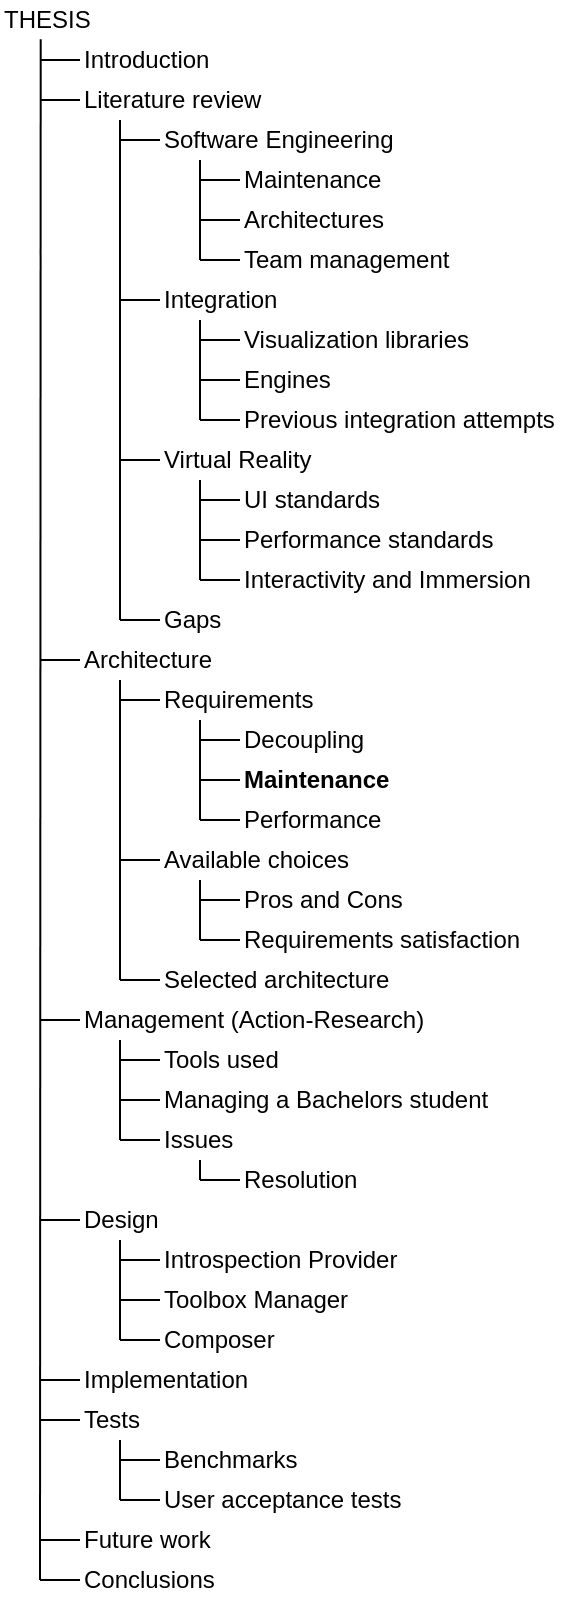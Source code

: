 <mxfile version="14.5.1" type="device"><diagram id="ahG41GufxQBeRk48SPnx" name="Page-1"><mxGraphModel dx="1292" dy="746" grid="1" gridSize="10" guides="1" tooltips="1" connect="1" arrows="1" fold="1" page="1" pageScale="1" pageWidth="850" pageHeight="1100" math="0" shadow="0"><root><mxCell id="0"/><mxCell id="1" parent="0"/><mxCell id="CokTXjxzuJ4iFSZao7Tg-1" value="THESIS" style="text;html=1;strokeColor=none;fillColor=none;align=left;verticalAlign=middle;whiteSpace=wrap;rounded=0;" parent="1" vertex="1"><mxGeometry x="280" y="100" width="50" height="20" as="geometry"/></mxCell><mxCell id="CokTXjxzuJ4iFSZao7Tg-2" value="" style="endArrow=none;html=1;entryX=0.407;entryY=0.983;entryDx=0;entryDy=0;entryPerimeter=0;" parent="1" target="CokTXjxzuJ4iFSZao7Tg-1" edge="1"><mxGeometry width="50" height="50" relative="1" as="geometry"><mxPoint x="300" y="890" as="sourcePoint"/><mxPoint x="450" y="240" as="targetPoint"/></mxGeometry></mxCell><mxCell id="CokTXjxzuJ4iFSZao7Tg-3" value="Introduction" style="text;html=1;strokeColor=none;fillColor=none;align=left;verticalAlign=middle;whiteSpace=wrap;rounded=0;" parent="1" vertex="1"><mxGeometry x="320" y="120" width="70" height="20" as="geometry"/></mxCell><mxCell id="CokTXjxzuJ4iFSZao7Tg-5" value="" style="endArrow=none;html=1;entryX=0;entryY=0.5;entryDx=0;entryDy=0;" parent="1" target="CokTXjxzuJ4iFSZao7Tg-3" edge="1"><mxGeometry width="50" height="50" relative="1" as="geometry"><mxPoint x="300" y="130" as="sourcePoint"/><mxPoint x="380" y="230" as="targetPoint"/></mxGeometry></mxCell><mxCell id="CokTXjxzuJ4iFSZao7Tg-7" value="Literature review" style="text;html=1;strokeColor=none;fillColor=none;align=left;verticalAlign=middle;whiteSpace=wrap;rounded=0;" parent="1" vertex="1"><mxGeometry x="320" y="140" width="100" height="20" as="geometry"/></mxCell><mxCell id="CokTXjxzuJ4iFSZao7Tg-8" value="" style="endArrow=none;html=1;entryX=0;entryY=0.5;entryDx=0;entryDy=0;" parent="1" target="CokTXjxzuJ4iFSZao7Tg-7" edge="1"><mxGeometry width="50" height="50" relative="1" as="geometry"><mxPoint x="300" y="150" as="sourcePoint"/><mxPoint x="330" y="140" as="targetPoint"/></mxGeometry></mxCell><mxCell id="CokTXjxzuJ4iFSZao7Tg-9" value="Software Engineering" style="text;html=1;strokeColor=none;fillColor=none;align=left;verticalAlign=middle;whiteSpace=wrap;rounded=0;" parent="1" vertex="1"><mxGeometry x="360" y="160" width="120" height="20" as="geometry"/></mxCell><mxCell id="CokTXjxzuJ4iFSZao7Tg-10" value="" style="endArrow=none;html=1;" parent="1" edge="1"><mxGeometry width="50" height="50" relative="1" as="geometry"><mxPoint x="340" y="160" as="sourcePoint"/><mxPoint x="340" y="410" as="targetPoint"/></mxGeometry></mxCell><mxCell id="CokTXjxzuJ4iFSZao7Tg-11" value="" style="endArrow=none;html=1;entryX=0;entryY=0.5;entryDx=0;entryDy=0;" parent="1" target="CokTXjxzuJ4iFSZao7Tg-9" edge="1"><mxGeometry width="50" height="50" relative="1" as="geometry"><mxPoint x="340" y="170" as="sourcePoint"/><mxPoint x="330" y="160" as="targetPoint"/></mxGeometry></mxCell><mxCell id="CokTXjxzuJ4iFSZao7Tg-12" value="Maintenance" style="text;html=1;strokeColor=none;fillColor=none;align=left;verticalAlign=middle;whiteSpace=wrap;rounded=0;" parent="1" vertex="1"><mxGeometry x="400" y="180" width="80" height="20" as="geometry"/></mxCell><mxCell id="CokTXjxzuJ4iFSZao7Tg-13" value="" style="endArrow=none;html=1;" parent="1" edge="1"><mxGeometry width="50" height="50" relative="1" as="geometry"><mxPoint x="380" y="180" as="sourcePoint"/><mxPoint x="380" y="230" as="targetPoint"/></mxGeometry></mxCell><mxCell id="CokTXjxzuJ4iFSZao7Tg-14" value="" style="endArrow=none;html=1;entryX=0;entryY=0.5;entryDx=0;entryDy=0;" parent="1" target="CokTXjxzuJ4iFSZao7Tg-12" edge="1"><mxGeometry width="50" height="50" relative="1" as="geometry"><mxPoint x="380" y="190" as="sourcePoint"/><mxPoint x="370" y="180" as="targetPoint"/></mxGeometry></mxCell><mxCell id="CokTXjxzuJ4iFSZao7Tg-15" value="Architectures" style="text;html=1;strokeColor=none;fillColor=none;align=left;verticalAlign=middle;whiteSpace=wrap;rounded=0;" parent="1" vertex="1"><mxGeometry x="400" y="200" width="110" height="20" as="geometry"/></mxCell><mxCell id="CokTXjxzuJ4iFSZao7Tg-16" value="" style="endArrow=none;html=1;entryX=0;entryY=0.5;entryDx=0;entryDy=0;" parent="1" target="CokTXjxzuJ4iFSZao7Tg-15" edge="1"><mxGeometry width="50" height="50" relative="1" as="geometry"><mxPoint x="380" y="210" as="sourcePoint"/><mxPoint x="410" y="200" as="targetPoint"/></mxGeometry></mxCell><mxCell id="CokTXjxzuJ4iFSZao7Tg-17" value="Team management" style="text;html=1;strokeColor=none;fillColor=none;align=left;verticalAlign=middle;whiteSpace=wrap;rounded=0;labelPosition=center;verticalLabelPosition=middle;horizontal=1;" parent="1" vertex="1"><mxGeometry x="400" y="220" width="110" height="20" as="geometry"/></mxCell><mxCell id="CokTXjxzuJ4iFSZao7Tg-18" value="" style="endArrow=none;html=1;entryX=0;entryY=0.5;entryDx=0;entryDy=0;" parent="1" target="CokTXjxzuJ4iFSZao7Tg-17" edge="1"><mxGeometry width="50" height="50" relative="1" as="geometry"><mxPoint x="380" y="230" as="sourcePoint"/><mxPoint x="410" y="220" as="targetPoint"/></mxGeometry></mxCell><mxCell id="CokTXjxzuJ4iFSZao7Tg-19" value="Integration" style="text;html=1;strokeColor=none;fillColor=none;align=left;verticalAlign=middle;whiteSpace=wrap;rounded=0;" parent="1" vertex="1"><mxGeometry x="360" y="240" width="120" height="20" as="geometry"/></mxCell><mxCell id="CokTXjxzuJ4iFSZao7Tg-20" value="" style="endArrow=none;html=1;entryX=0;entryY=0.5;entryDx=0;entryDy=0;" parent="1" target="CokTXjxzuJ4iFSZao7Tg-19" edge="1"><mxGeometry width="50" height="50" relative="1" as="geometry"><mxPoint x="340" y="250" as="sourcePoint"/><mxPoint x="370" y="180" as="targetPoint"/></mxGeometry></mxCell><mxCell id="CokTXjxzuJ4iFSZao7Tg-21" value="Visualization libraries" style="text;html=1;strokeColor=none;fillColor=none;align=left;verticalAlign=middle;whiteSpace=wrap;rounded=0;" parent="1" vertex="1"><mxGeometry x="400" y="260" width="120" height="20" as="geometry"/></mxCell><mxCell id="CokTXjxzuJ4iFSZao7Tg-22" value="" style="endArrow=none;html=1;" parent="1" edge="1"><mxGeometry width="50" height="50" relative="1" as="geometry"><mxPoint x="380" y="260" as="sourcePoint"/><mxPoint x="380" y="310" as="targetPoint"/></mxGeometry></mxCell><mxCell id="CokTXjxzuJ4iFSZao7Tg-23" value="" style="endArrow=none;html=1;entryX=0;entryY=0.5;entryDx=0;entryDy=0;" parent="1" target="CokTXjxzuJ4iFSZao7Tg-21" edge="1"><mxGeometry width="50" height="50" relative="1" as="geometry"><mxPoint x="380" y="270" as="sourcePoint"/><mxPoint x="410" y="200" as="targetPoint"/></mxGeometry></mxCell><mxCell id="CokTXjxzuJ4iFSZao7Tg-24" value="Engines" style="text;html=1;strokeColor=none;fillColor=none;align=left;verticalAlign=middle;whiteSpace=wrap;rounded=0;" parent="1" vertex="1"><mxGeometry x="400" y="280" width="120" height="20" as="geometry"/></mxCell><mxCell id="CokTXjxzuJ4iFSZao7Tg-25" value="" style="endArrow=none;html=1;entryX=0;entryY=0.5;entryDx=0;entryDy=0;" parent="1" target="CokTXjxzuJ4iFSZao7Tg-24" edge="1"><mxGeometry width="50" height="50" relative="1" as="geometry"><mxPoint x="380" y="290" as="sourcePoint"/><mxPoint x="410" y="280" as="targetPoint"/></mxGeometry></mxCell><mxCell id="CokTXjxzuJ4iFSZao7Tg-26" value="Previous integration attempts" style="text;html=1;strokeColor=none;fillColor=none;align=left;verticalAlign=middle;whiteSpace=wrap;rounded=0;" parent="1" vertex="1"><mxGeometry x="400" y="300" width="160" height="20" as="geometry"/></mxCell><mxCell id="CokTXjxzuJ4iFSZao7Tg-27" value="" style="endArrow=none;html=1;entryX=0;entryY=0.5;entryDx=0;entryDy=0;" parent="1" target="CokTXjxzuJ4iFSZao7Tg-26" edge="1"><mxGeometry width="50" height="50" relative="1" as="geometry"><mxPoint x="380" y="310" as="sourcePoint"/><mxPoint x="410" y="300" as="targetPoint"/></mxGeometry></mxCell><mxCell id="CokTXjxzuJ4iFSZao7Tg-28" value="Virtual Reality" style="text;html=1;strokeColor=none;fillColor=none;align=left;verticalAlign=middle;whiteSpace=wrap;rounded=0;" parent="1" vertex="1"><mxGeometry x="360" y="320" width="120" height="20" as="geometry"/></mxCell><mxCell id="CokTXjxzuJ4iFSZao7Tg-29" value="" style="endArrow=none;html=1;entryX=0;entryY=0.5;entryDx=0;entryDy=0;" parent="1" edge="1"><mxGeometry width="50" height="50" relative="1" as="geometry"><mxPoint x="340" y="330" as="sourcePoint"/><mxPoint x="360" y="330" as="targetPoint"/></mxGeometry></mxCell><mxCell id="CokTXjxzuJ4iFSZao7Tg-30" value="" style="endArrow=none;html=1;" parent="1" edge="1"><mxGeometry width="50" height="50" relative="1" as="geometry"><mxPoint x="380" y="340" as="sourcePoint"/><mxPoint x="380" y="390" as="targetPoint"/></mxGeometry></mxCell><mxCell id="CokTXjxzuJ4iFSZao7Tg-31" value="" style="endArrow=none;html=1;" parent="1" edge="1"><mxGeometry width="50" height="50" relative="1" as="geometry"><mxPoint x="380" y="350" as="sourcePoint"/><mxPoint x="400" y="350" as="targetPoint"/></mxGeometry></mxCell><mxCell id="CokTXjxzuJ4iFSZao7Tg-32" value="UI standards" style="text;html=1;strokeColor=none;fillColor=none;align=left;verticalAlign=middle;whiteSpace=wrap;rounded=0;" parent="1" vertex="1"><mxGeometry x="400" y="340" width="120" height="20" as="geometry"/></mxCell><mxCell id="CokTXjxzuJ4iFSZao7Tg-33" value="Performance standards" style="text;html=1;strokeColor=none;fillColor=none;align=left;verticalAlign=middle;whiteSpace=wrap;rounded=0;" parent="1" vertex="1"><mxGeometry x="400" y="360" width="160" height="20" as="geometry"/></mxCell><mxCell id="CokTXjxzuJ4iFSZao7Tg-34" value="" style="endArrow=none;html=1;entryX=0;entryY=0.5;entryDx=0;entryDy=0;" parent="1" target="CokTXjxzuJ4iFSZao7Tg-33" edge="1"><mxGeometry width="50" height="50" relative="1" as="geometry"><mxPoint x="380" y="370" as="sourcePoint"/><mxPoint x="410" y="360" as="targetPoint"/></mxGeometry></mxCell><mxCell id="CokTXjxzuJ4iFSZao7Tg-36" value="Interactivity and Immersion" style="text;html=1;strokeColor=none;fillColor=none;align=left;verticalAlign=middle;whiteSpace=wrap;rounded=0;" parent="1" vertex="1"><mxGeometry x="400" y="380" width="150" height="20" as="geometry"/></mxCell><mxCell id="CokTXjxzuJ4iFSZao7Tg-39" value="" style="endArrow=none;html=1;entryX=0;entryY=0.5;entryDx=0;entryDy=0;" parent="1" target="CokTXjxzuJ4iFSZao7Tg-36" edge="1"><mxGeometry width="50" height="50" relative="1" as="geometry"><mxPoint x="380" y="390" as="sourcePoint"/><mxPoint x="410" y="380" as="targetPoint"/></mxGeometry></mxCell><mxCell id="D69YvOQ4v0eTggxA56Pe-1" value="Architecture" style="text;html=1;strokeColor=none;fillColor=none;align=left;verticalAlign=middle;whiteSpace=wrap;rounded=0;" parent="1" vertex="1"><mxGeometry x="320" y="420" width="70" height="20" as="geometry"/></mxCell><mxCell id="D69YvOQ4v0eTggxA56Pe-2" value="" style="endArrow=none;html=1;entryX=0;entryY=0.5;entryDx=0;entryDy=0;" parent="1" target="D69YvOQ4v0eTggxA56Pe-1" edge="1"><mxGeometry width="50" height="50" relative="1" as="geometry"><mxPoint x="300" y="430" as="sourcePoint"/><mxPoint x="330" y="180" as="targetPoint"/></mxGeometry></mxCell><mxCell id="D69YvOQ4v0eTggxA56Pe-3" value="" style="endArrow=none;html=1;" parent="1" edge="1"><mxGeometry width="50" height="50" relative="1" as="geometry"><mxPoint x="340" y="440" as="sourcePoint"/><mxPoint x="340" y="590" as="targetPoint"/></mxGeometry></mxCell><mxCell id="D69YvOQ4v0eTggxA56Pe-4" value="Requirements" style="text;html=1;strokeColor=none;fillColor=none;align=left;verticalAlign=middle;whiteSpace=wrap;rounded=0;" parent="1" vertex="1"><mxGeometry x="360" y="440" width="120" height="20" as="geometry"/></mxCell><mxCell id="D69YvOQ4v0eTggxA56Pe-5" value="" style="endArrow=none;html=1;entryX=0;entryY=0.5;entryDx=0;entryDy=0;" parent="1" target="D69YvOQ4v0eTggxA56Pe-4" edge="1"><mxGeometry width="50" height="50" relative="1" as="geometry"><mxPoint x="340" y="450" as="sourcePoint"/><mxPoint x="330" y="440" as="targetPoint"/></mxGeometry></mxCell><mxCell id="D69YvOQ4v0eTggxA56Pe-6" value="" style="endArrow=none;html=1;" parent="1" edge="1"><mxGeometry width="50" height="50" relative="1" as="geometry"><mxPoint x="380" y="460" as="sourcePoint"/><mxPoint x="380" y="510" as="targetPoint"/></mxGeometry></mxCell><mxCell id="D69YvOQ4v0eTggxA56Pe-7" value="" style="endArrow=none;html=1;" parent="1" edge="1"><mxGeometry width="50" height="50" relative="1" as="geometry"><mxPoint x="380" y="470" as="sourcePoint"/><mxPoint x="400" y="470" as="targetPoint"/></mxGeometry></mxCell><mxCell id="D69YvOQ4v0eTggxA56Pe-8" value="Decoupling" style="text;html=1;strokeColor=none;fillColor=none;align=left;verticalAlign=middle;whiteSpace=wrap;rounded=0;" parent="1" vertex="1"><mxGeometry x="400" y="460" width="120" height="20" as="geometry"/></mxCell><mxCell id="D69YvOQ4v0eTggxA56Pe-9" value="" style="endArrow=none;html=1;" parent="1" edge="1"><mxGeometry width="50" height="50" relative="1" as="geometry"><mxPoint x="380" y="490" as="sourcePoint"/><mxPoint x="400" y="490" as="targetPoint"/></mxGeometry></mxCell><mxCell id="D69YvOQ4v0eTggxA56Pe-10" value="&lt;b&gt;Maintenance&lt;/b&gt;" style="text;html=1;strokeColor=none;fillColor=none;align=left;verticalAlign=middle;whiteSpace=wrap;rounded=0;" parent="1" vertex="1"><mxGeometry x="400" y="480" width="120" height="20" as="geometry"/></mxCell><mxCell id="D69YvOQ4v0eTggxA56Pe-11" value="Performance" style="text;html=1;strokeColor=none;fillColor=none;align=left;verticalAlign=middle;whiteSpace=wrap;rounded=0;" parent="1" vertex="1"><mxGeometry x="400" y="500" width="120" height="20" as="geometry"/></mxCell><mxCell id="D69YvOQ4v0eTggxA56Pe-12" value="" style="endArrow=none;html=1;entryX=0;entryY=0.5;entryDx=0;entryDy=0;" parent="1" target="D69YvOQ4v0eTggxA56Pe-11" edge="1"><mxGeometry width="50" height="50" relative="1" as="geometry"><mxPoint x="380" y="510" as="sourcePoint"/><mxPoint x="410" y="500" as="targetPoint"/></mxGeometry></mxCell><mxCell id="D69YvOQ4v0eTggxA56Pe-13" value="Available choices" style="text;html=1;strokeColor=none;fillColor=none;align=left;verticalAlign=middle;whiteSpace=wrap;rounded=0;" parent="1" vertex="1"><mxGeometry x="360" y="520" width="120" height="20" as="geometry"/></mxCell><mxCell id="D69YvOQ4v0eTggxA56Pe-14" value="" style="endArrow=none;html=1;entryX=0;entryY=0.5;entryDx=0;entryDy=0;" parent="1" target="D69YvOQ4v0eTggxA56Pe-13" edge="1"><mxGeometry width="50" height="50" relative="1" as="geometry"><mxPoint x="340" y="530" as="sourcePoint"/><mxPoint x="370" y="460" as="targetPoint"/></mxGeometry></mxCell><mxCell id="D69YvOQ4v0eTggxA56Pe-15" value="" style="endArrow=none;html=1;" parent="1" edge="1"><mxGeometry width="50" height="50" relative="1" as="geometry"><mxPoint x="380" y="540" as="sourcePoint"/><mxPoint x="380" y="570" as="targetPoint"/></mxGeometry></mxCell><mxCell id="D69YvOQ4v0eTggxA56Pe-16" value="Pros and Cons" style="text;html=1;strokeColor=none;fillColor=none;align=left;verticalAlign=middle;whiteSpace=wrap;rounded=0;" parent="1" vertex="1"><mxGeometry x="400" y="540" width="120" height="20" as="geometry"/></mxCell><mxCell id="D69YvOQ4v0eTggxA56Pe-17" value="Requirements satisfaction" style="text;html=1;strokeColor=none;fillColor=none;align=left;verticalAlign=middle;whiteSpace=wrap;rounded=0;" parent="1" vertex="1"><mxGeometry x="400" y="560" width="150" height="20" as="geometry"/></mxCell><mxCell id="D69YvOQ4v0eTggxA56Pe-18" value="" style="endArrow=none;html=1;entryX=0;entryY=0.5;entryDx=0;entryDy=0;" parent="1" target="D69YvOQ4v0eTggxA56Pe-16" edge="1"><mxGeometry width="50" height="50" relative="1" as="geometry"><mxPoint x="380" y="550" as="sourcePoint"/><mxPoint x="410" y="480" as="targetPoint"/></mxGeometry></mxCell><mxCell id="D69YvOQ4v0eTggxA56Pe-19" value="" style="endArrow=none;html=1;entryX=0;entryY=0.5;entryDx=0;entryDy=0;" parent="1" target="D69YvOQ4v0eTggxA56Pe-17" edge="1"><mxGeometry width="50" height="50" relative="1" as="geometry"><mxPoint x="380" y="570" as="sourcePoint"/><mxPoint x="410" y="560" as="targetPoint"/></mxGeometry></mxCell><mxCell id="D69YvOQ4v0eTggxA56Pe-20" value="Selected architecture" style="text;html=1;strokeColor=none;fillColor=none;align=left;verticalAlign=middle;whiteSpace=wrap;rounded=0;" parent="1" vertex="1"><mxGeometry x="360" y="580" width="120" height="20" as="geometry"/></mxCell><mxCell id="D69YvOQ4v0eTggxA56Pe-21" value="" style="endArrow=none;html=1;entryX=0;entryY=0.5;entryDx=0;entryDy=0;" parent="1" target="D69YvOQ4v0eTggxA56Pe-20" edge="1"><mxGeometry width="50" height="50" relative="1" as="geometry"><mxPoint x="340" y="590" as="sourcePoint"/><mxPoint x="370" y="540" as="targetPoint"/></mxGeometry></mxCell><mxCell id="D69YvOQ4v0eTggxA56Pe-22" value="Management (Action-Research)" style="text;html=1;strokeColor=none;fillColor=none;align=left;verticalAlign=middle;whiteSpace=wrap;rounded=0;" parent="1" vertex="1"><mxGeometry x="320" y="600" width="180" height="20" as="geometry"/></mxCell><mxCell id="D69YvOQ4v0eTggxA56Pe-23" value="" style="endArrow=none;html=1;entryX=0;entryY=0.5;entryDx=0;entryDy=0;" parent="1" target="D69YvOQ4v0eTggxA56Pe-22" edge="1"><mxGeometry width="50" height="50" relative="1" as="geometry"><mxPoint x="300" y="610" as="sourcePoint"/><mxPoint x="330" y="440" as="targetPoint"/></mxGeometry></mxCell><mxCell id="D69YvOQ4v0eTggxA56Pe-24" value="Tools used" style="text;html=1;strokeColor=none;fillColor=none;align=left;verticalAlign=middle;whiteSpace=wrap;rounded=0;" parent="1" vertex="1"><mxGeometry x="360" y="620" width="120" height="20" as="geometry"/></mxCell><mxCell id="D69YvOQ4v0eTggxA56Pe-25" value="Managing a Bachelors student" style="text;html=1;strokeColor=none;fillColor=none;align=left;verticalAlign=middle;whiteSpace=wrap;rounded=0;" parent="1" vertex="1"><mxGeometry x="360" y="640" width="170" height="20" as="geometry"/></mxCell><mxCell id="D69YvOQ4v0eTggxA56Pe-26" value="Issues" style="text;html=1;strokeColor=none;fillColor=none;align=left;verticalAlign=middle;whiteSpace=wrap;rounded=0;" parent="1" vertex="1"><mxGeometry x="360" y="660" width="120" height="20" as="geometry"/></mxCell><mxCell id="D69YvOQ4v0eTggxA56Pe-27" value="" style="endArrow=none;html=1;" parent="1" edge="1"><mxGeometry width="50" height="50" relative="1" as="geometry"><mxPoint x="340" y="620" as="sourcePoint"/><mxPoint x="340" y="670" as="targetPoint"/></mxGeometry></mxCell><mxCell id="D69YvOQ4v0eTggxA56Pe-28" value="" style="endArrow=none;html=1;entryX=0;entryY=0.5;entryDx=0;entryDy=0;" parent="1" target="D69YvOQ4v0eTggxA56Pe-24" edge="1"><mxGeometry width="50" height="50" relative="1" as="geometry"><mxPoint x="340" y="630" as="sourcePoint"/><mxPoint x="410" y="480" as="targetPoint"/></mxGeometry></mxCell><mxCell id="D69YvOQ4v0eTggxA56Pe-29" value="" style="endArrow=none;html=1;entryX=0;entryY=0.5;entryDx=0;entryDy=0;" parent="1" target="D69YvOQ4v0eTggxA56Pe-25" edge="1"><mxGeometry width="50" height="50" relative="1" as="geometry"><mxPoint x="340" y="650" as="sourcePoint"/><mxPoint x="370" y="640" as="targetPoint"/></mxGeometry></mxCell><mxCell id="D69YvOQ4v0eTggxA56Pe-30" value="" style="endArrow=none;html=1;entryX=0;entryY=0.5;entryDx=0;entryDy=0;" parent="1" target="D69YvOQ4v0eTggxA56Pe-26" edge="1"><mxGeometry width="50" height="50" relative="1" as="geometry"><mxPoint x="340" y="670" as="sourcePoint"/><mxPoint x="380" y="650" as="targetPoint"/></mxGeometry></mxCell><mxCell id="D69YvOQ4v0eTggxA56Pe-31" value="" style="endArrow=none;html=1;" parent="1" edge="1"><mxGeometry width="50" height="50" relative="1" as="geometry"><mxPoint x="380" y="680" as="sourcePoint"/><mxPoint x="380" y="690" as="targetPoint"/></mxGeometry></mxCell><mxCell id="D69YvOQ4v0eTggxA56Pe-32" value="" style="endArrow=none;html=1;" parent="1" edge="1"><mxGeometry width="50" height="50" relative="1" as="geometry"><mxPoint x="380" y="690" as="sourcePoint"/><mxPoint x="400" y="690" as="targetPoint"/></mxGeometry></mxCell><mxCell id="D69YvOQ4v0eTggxA56Pe-33" value="Resolution" style="text;html=1;strokeColor=none;fillColor=none;align=left;verticalAlign=middle;whiteSpace=wrap;rounded=0;" parent="1" vertex="1"><mxGeometry x="400" y="680" width="120" height="20" as="geometry"/></mxCell><mxCell id="D69YvOQ4v0eTggxA56Pe-34" value="" style="endArrow=none;html=1;" parent="1" edge="1"><mxGeometry width="50" height="50" relative="1" as="geometry"><mxPoint x="300" y="710" as="sourcePoint"/><mxPoint x="320" y="710" as="targetPoint"/></mxGeometry></mxCell><mxCell id="D69YvOQ4v0eTggxA56Pe-35" value="Design" style="text;html=1;strokeColor=none;fillColor=none;align=left;verticalAlign=middle;whiteSpace=wrap;rounded=0;" parent="1" vertex="1"><mxGeometry x="320" y="700" width="120" height="20" as="geometry"/></mxCell><mxCell id="D69YvOQ4v0eTggxA56Pe-36" value="" style="endArrow=none;html=1;" parent="1" edge="1"><mxGeometry width="50" height="50" relative="1" as="geometry"><mxPoint x="340" y="720" as="sourcePoint"/><mxPoint x="340" y="770" as="targetPoint"/></mxGeometry></mxCell><mxCell id="D69YvOQ4v0eTggxA56Pe-37" value="" style="endArrow=none;html=1;" parent="1" edge="1"><mxGeometry width="50" height="50" relative="1" as="geometry"><mxPoint x="340" y="730" as="sourcePoint"/><mxPoint x="360" y="730" as="targetPoint"/></mxGeometry></mxCell><mxCell id="D69YvOQ4v0eTggxA56Pe-38" value="Introspection Provider" style="text;html=1;strokeColor=none;fillColor=none;align=left;verticalAlign=middle;whiteSpace=wrap;rounded=0;" parent="1" vertex="1"><mxGeometry x="360" y="720" width="120" height="20" as="geometry"/></mxCell><mxCell id="D69YvOQ4v0eTggxA56Pe-39" value="" style="endArrow=none;html=1;" parent="1" edge="1"><mxGeometry width="50" height="50" relative="1" as="geometry"><mxPoint x="340" y="750" as="sourcePoint"/><mxPoint x="360" y="750" as="targetPoint"/></mxGeometry></mxCell><mxCell id="D69YvOQ4v0eTggxA56Pe-40" value="" style="endArrow=none;html=1;" parent="1" edge="1"><mxGeometry width="50" height="50" relative="1" as="geometry"><mxPoint x="340" y="770" as="sourcePoint"/><mxPoint x="360" y="770" as="targetPoint"/></mxGeometry></mxCell><mxCell id="D69YvOQ4v0eTggxA56Pe-41" value="Composer" style="text;html=1;strokeColor=none;fillColor=none;align=left;verticalAlign=middle;whiteSpace=wrap;rounded=0;" parent="1" vertex="1"><mxGeometry x="360" y="760" width="120" height="20" as="geometry"/></mxCell><mxCell id="D69YvOQ4v0eTggxA56Pe-42" value="Toolbox Manager" style="text;html=1;strokeColor=none;fillColor=none;align=left;verticalAlign=middle;whiteSpace=wrap;rounded=0;" parent="1" vertex="1"><mxGeometry x="360" y="740" width="120" height="20" as="geometry"/></mxCell><mxCell id="D69YvOQ4v0eTggxA56Pe-43" value="" style="endArrow=none;html=1;" parent="1" edge="1"><mxGeometry width="50" height="50" relative="1" as="geometry"><mxPoint x="300" y="790" as="sourcePoint"/><mxPoint x="320" y="790" as="targetPoint"/></mxGeometry></mxCell><mxCell id="D69YvOQ4v0eTggxA56Pe-44" value="Implementation" style="text;html=1;strokeColor=none;fillColor=none;align=left;verticalAlign=middle;whiteSpace=wrap;rounded=0;" parent="1" vertex="1"><mxGeometry x="320" y="780" width="120" height="20" as="geometry"/></mxCell><mxCell id="D69YvOQ4v0eTggxA56Pe-45" value="Tests" style="text;html=1;strokeColor=none;fillColor=none;align=left;verticalAlign=middle;whiteSpace=wrap;rounded=0;" parent="1" vertex="1"><mxGeometry x="320" y="800" width="120" height="20" as="geometry"/></mxCell><mxCell id="D69YvOQ4v0eTggxA56Pe-46" value="" style="endArrow=none;html=1;entryX=0;entryY=0.5;entryDx=0;entryDy=0;" parent="1" target="D69YvOQ4v0eTggxA56Pe-45" edge="1"><mxGeometry width="50" height="50" relative="1" as="geometry"><mxPoint x="300" y="810" as="sourcePoint"/><mxPoint x="330" y="800" as="targetPoint"/></mxGeometry></mxCell><mxCell id="D69YvOQ4v0eTggxA56Pe-47" value="" style="endArrow=none;html=1;" parent="1" edge="1"><mxGeometry width="50" height="50" relative="1" as="geometry"><mxPoint x="340" y="820" as="sourcePoint"/><mxPoint x="340" y="850" as="targetPoint"/></mxGeometry></mxCell><mxCell id="D69YvOQ4v0eTggxA56Pe-48" value="Benchmarks" style="text;html=1;strokeColor=none;fillColor=none;align=left;verticalAlign=middle;whiteSpace=wrap;rounded=0;" parent="1" vertex="1"><mxGeometry x="360" y="820" width="120" height="20" as="geometry"/></mxCell><mxCell id="D69YvOQ4v0eTggxA56Pe-49" value="User acceptance tests" style="text;html=1;strokeColor=none;fillColor=none;align=left;verticalAlign=middle;whiteSpace=wrap;rounded=0;" parent="1" vertex="1"><mxGeometry x="360" y="840" width="130" height="20" as="geometry"/></mxCell><mxCell id="D69YvOQ4v0eTggxA56Pe-50" value="" style="endArrow=none;html=1;entryX=0;entryY=0.5;entryDx=0;entryDy=0;" parent="1" target="D69YvOQ4v0eTggxA56Pe-48" edge="1"><mxGeometry width="50" height="50" relative="1" as="geometry"><mxPoint x="340" y="830" as="sourcePoint"/><mxPoint x="330" y="800" as="targetPoint"/></mxGeometry></mxCell><mxCell id="D69YvOQ4v0eTggxA56Pe-51" value="" style="endArrow=none;html=1;entryX=0;entryY=0.5;entryDx=0;entryDy=0;" parent="1" target="D69YvOQ4v0eTggxA56Pe-49" edge="1"><mxGeometry width="50" height="50" relative="1" as="geometry"><mxPoint x="340" y="850" as="sourcePoint"/><mxPoint x="340" y="810" as="targetPoint"/></mxGeometry></mxCell><mxCell id="D69YvOQ4v0eTggxA56Pe-52" value="Future work" style="text;html=1;strokeColor=none;fillColor=none;align=left;verticalAlign=middle;whiteSpace=wrap;rounded=0;" parent="1" vertex="1"><mxGeometry x="320" y="860" width="120" height="20" as="geometry"/></mxCell><mxCell id="D69YvOQ4v0eTggxA56Pe-53" value="Conclusions" style="text;html=1;strokeColor=none;fillColor=none;align=left;verticalAlign=middle;whiteSpace=wrap;rounded=0;" parent="1" vertex="1"><mxGeometry x="320" y="880" width="120" height="20" as="geometry"/></mxCell><mxCell id="D69YvOQ4v0eTggxA56Pe-54" value="" style="endArrow=none;html=1;entryX=0;entryY=0.5;entryDx=0;entryDy=0;" parent="1" target="D69YvOQ4v0eTggxA56Pe-52" edge="1"><mxGeometry width="50" height="50" relative="1" as="geometry"><mxPoint x="300" y="870" as="sourcePoint"/><mxPoint x="330" y="820" as="targetPoint"/></mxGeometry></mxCell><mxCell id="D69YvOQ4v0eTggxA56Pe-55" value="" style="endArrow=none;html=1;entryX=0;entryY=0.5;entryDx=0;entryDy=0;" parent="1" target="D69YvOQ4v0eTggxA56Pe-53" edge="1"><mxGeometry width="50" height="50" relative="1" as="geometry"><mxPoint x="300" y="890" as="sourcePoint"/><mxPoint x="340" y="830" as="targetPoint"/></mxGeometry></mxCell><mxCell id="-fk0niAsecz7efZUR_HW-1" value="" style="endArrow=none;html=1;" edge="1" parent="1"><mxGeometry width="50" height="50" relative="1" as="geometry"><mxPoint x="340" y="410" as="sourcePoint"/><mxPoint x="360" y="410" as="targetPoint"/></mxGeometry></mxCell><mxCell id="-fk0niAsecz7efZUR_HW-2" value="Gaps" style="text;html=1;strokeColor=none;fillColor=none;align=left;verticalAlign=middle;whiteSpace=wrap;rounded=0;" vertex="1" parent="1"><mxGeometry x="360" y="400" width="150" height="20" as="geometry"/></mxCell></root></mxGraphModel></diagram></mxfile>